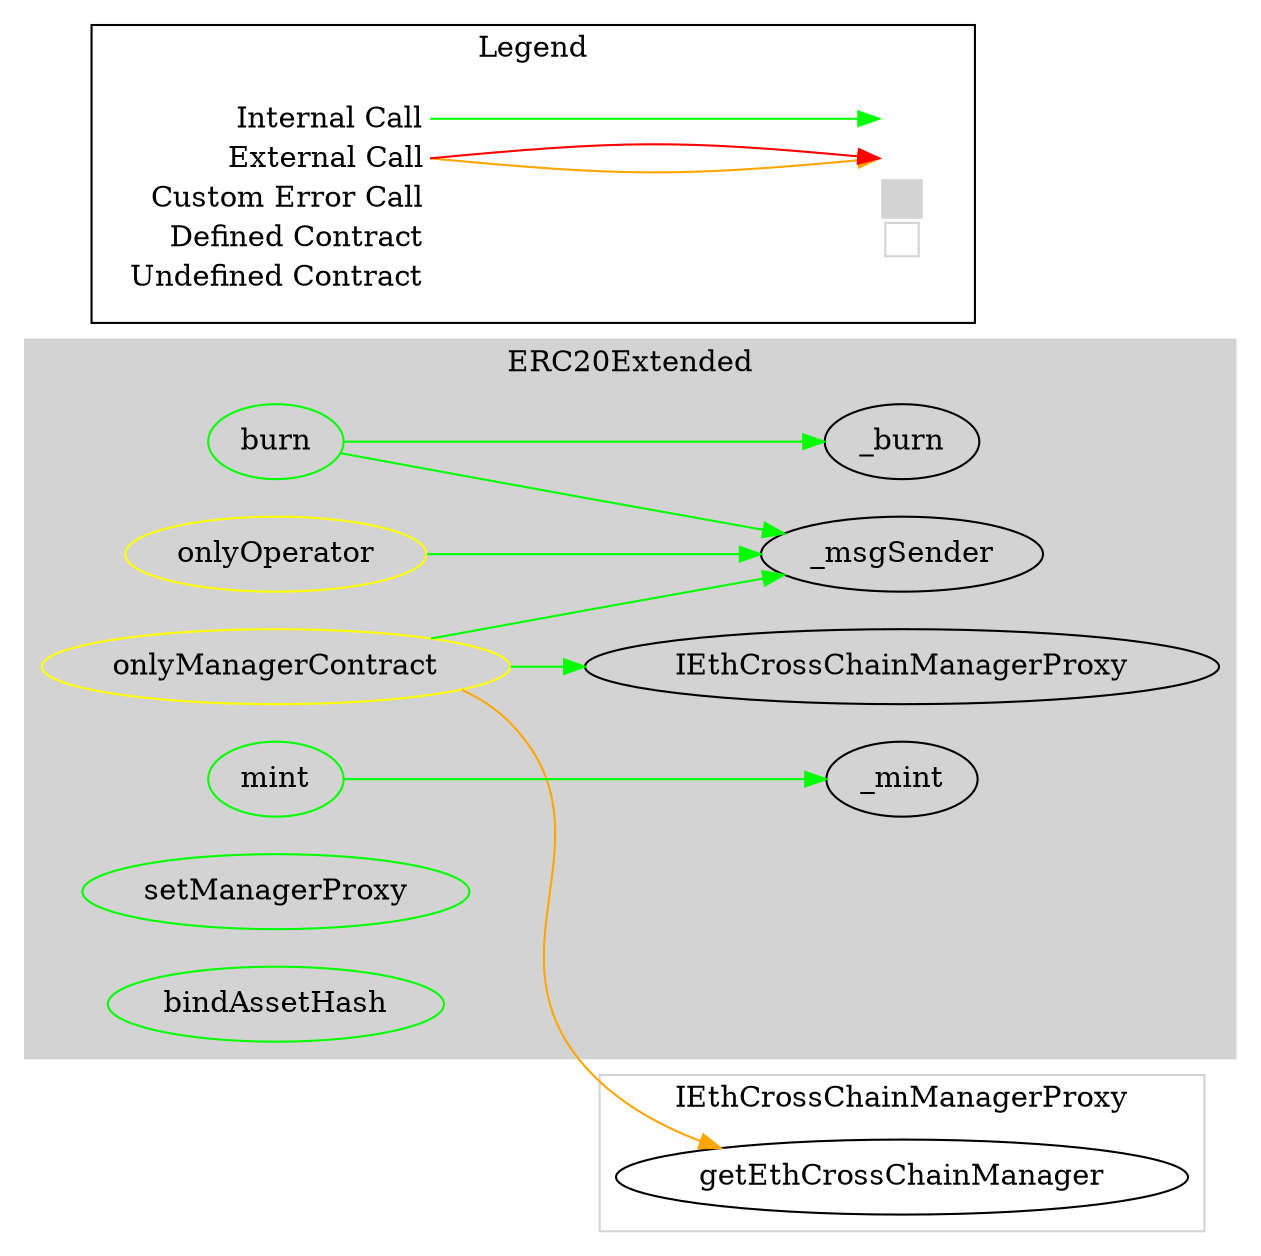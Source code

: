 digraph G {
  graph [ ratio = "auto", page = "100", compound =true ];
subgraph "clusterERC20Extended" {
  graph [ label = "ERC20Extended", color = "lightgray", style = "filled", bgcolor = "lightgray" ];
  "ERC20Extended.onlyManagerContract" [ label = "onlyManagerContract", color = "yellow" ];
  "ERC20Extended.onlyOperator" [ label = "onlyOperator", color = "yellow" ];
  "ERC20Extended.mint" [ label = "mint", color = "green" ];
  "ERC20Extended.burn" [ label = "burn", color = "green" ];
  "ERC20Extended.setManagerProxy" [ label = "setManagerProxy", color = "green" ];
  "ERC20Extended.bindAssetHash" [ label = "bindAssetHash", color = "green" ];
  "ERC20Extended.IEthCrossChainManagerProxy" [ label = "IEthCrossChainManagerProxy" ];
  "ERC20Extended._msgSender" [ label = "_msgSender" ];
  "ERC20Extended._mint" [ label = "_mint" ];
  "ERC20Extended._burn" [ label = "_burn" ];
}

subgraph "clusterIEthCrossChainManagerProxy" {
  graph [ label = "IEthCrossChainManagerProxy", color = "lightgray" ];
  "IEthCrossChainManagerProxy.getEthCrossChainManager" [ label = "getEthCrossChainManager" ];
}

  "ERC20Extended.onlyManagerContract";
  "ERC20Extended.IEthCrossChainManagerProxy";
  "ERC20Extended._msgSender";
  "IEthCrossChainManagerProxy.getEthCrossChainManager";
  "ERC20Extended.onlyOperator";
  "ERC20Extended.mint";
  "ERC20Extended._mint";
  "ERC20Extended.burn";
  "ERC20Extended._burn";
  "ERC20Extended.onlyManagerContract" -> "ERC20Extended.IEthCrossChainManagerProxy" [ color = "green" ];
  "ERC20Extended.onlyManagerContract" -> "ERC20Extended._msgSender" [ color = "green" ];
  "ERC20Extended.onlyManagerContract" -> "IEthCrossChainManagerProxy.getEthCrossChainManager" [ color = "orange" ];
  "ERC20Extended.onlyOperator" -> "ERC20Extended._msgSender" [ color = "green" ];
  "ERC20Extended.mint" -> "ERC20Extended._mint" [ color = "green" ];
  "ERC20Extended.burn" -> "ERC20Extended._burn" [ color = "green" ];
  "ERC20Extended.burn" -> "ERC20Extended._msgSender" [ color = "green" ];


rankdir=LR
node [shape=plaintext]
subgraph cluster_01 { 
label = "Legend";
key [label=<<table border="0" cellpadding="2" cellspacing="0" cellborder="0">
  <tr><td align="right" port="i1">Internal Call</td></tr>
  <tr><td align="right" port="i2">External Call</td></tr>
  <tr><td align="right" port="i2">Custom Error Call</td></tr>
  <tr><td align="right" port="i3">Defined Contract</td></tr>
  <tr><td align="right" port="i4">Undefined Contract</td></tr>
  </table>>]
key2 [label=<<table border="0" cellpadding="2" cellspacing="0" cellborder="0">
  <tr><td port="i1">&nbsp;&nbsp;&nbsp;</td></tr>
  <tr><td port="i2">&nbsp;&nbsp;&nbsp;</td></tr>
  <tr><td port="i3" bgcolor="lightgray">&nbsp;&nbsp;&nbsp;</td></tr>
  <tr><td port="i4">
    <table border="1" cellborder="0" cellspacing="0" cellpadding="7" color="lightgray">
      <tr>
       <td></td>
      </tr>
     </table>
  </td></tr>
  </table>>]
key:i1:e -> key2:i1:w [color="green"]
key:i2:e -> key2:i2:w [color="orange"]
key:i2:e -> key2:i2:w [color="red"]
}
}


